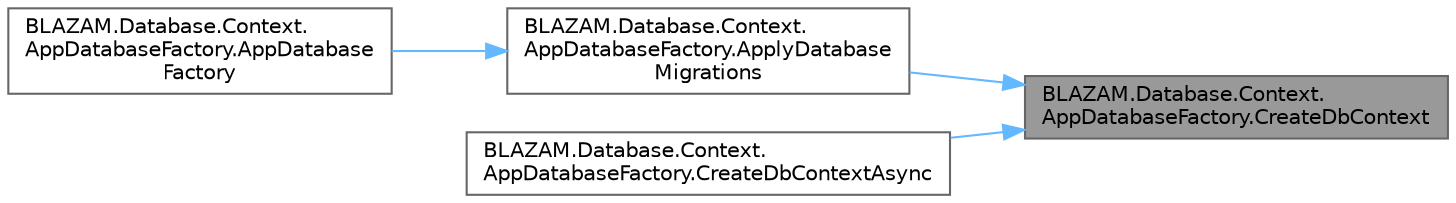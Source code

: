 digraph "BLAZAM.Database.Context.AppDatabaseFactory.CreateDbContext"
{
 // LATEX_PDF_SIZE
  bgcolor="transparent";
  edge [fontname=Helvetica,fontsize=10,labelfontname=Helvetica,labelfontsize=10];
  node [fontname=Helvetica,fontsize=10,shape=box,height=0.2,width=0.4];
  rankdir="RL";
  Node1 [id="Node000001",label="BLAZAM.Database.Context.\lAppDatabaseFactory.CreateDbContext",height=0.2,width=0.4,color="gray40", fillcolor="grey60", style="filled", fontcolor="black",tooltip="Creates a new application DbContext based on the configured DatabaseType and DBConnectionString in ap..."];
  Node1 -> Node2 [id="edge1_Node000001_Node000002",dir="back",color="steelblue1",style="solid",tooltip=" "];
  Node2 [id="Node000002",label="BLAZAM.Database.Context.\lAppDatabaseFactory.ApplyDatabase\lMigrations",height=0.2,width=0.4,color="grey40", fillcolor="white", style="filled",URL="$class_b_l_a_z_a_m_1_1_database_1_1_context_1_1_app_database_factory.html#a87e9d7d3cf0acef0b0223b6eb80c2418",tooltip="Applies all pending database migrations."];
  Node2 -> Node3 [id="edge2_Node000002_Node000003",dir="back",color="steelblue1",style="solid",tooltip=" "];
  Node3 [id="Node000003",label="BLAZAM.Database.Context.\lAppDatabaseFactory.AppDatabase\lFactory",height=0.2,width=0.4,color="grey40", fillcolor="white", style="filled",URL="$class_b_l_a_z_a_m_1_1_database_1_1_context_1_1_app_database_factory.html#a0b80481929dce204cf77da08ebce5df7",tooltip="Creates a new factory with the supplied configuration and ApplicationInfo"];
  Node1 -> Node4 [id="edge3_Node000001_Node000004",dir="back",color="steelblue1",style="solid",tooltip=" "];
  Node4 [id="Node000004",label="BLAZAM.Database.Context.\lAppDatabaseFactory.CreateDbContextAsync",height=0.2,width=0.4,color="grey40", fillcolor="white", style="filled",URL="$class_b_l_a_z_a_m_1_1_database_1_1_context_1_1_app_database_factory.html#a66df7fa8735b58c76143be0ac90239aa",tooltip="Async call to CreateDbContext"];
}
